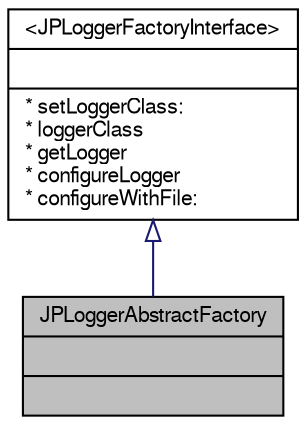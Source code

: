 digraph G
{
  edge [fontname="FreeSans",fontsize="10",labelfontname="FreeSans",labelfontsize="10"];
  node [fontname="FreeSans",fontsize="10",shape=record];
  Node1 [label="{JPLoggerAbstractFactory\n||}",height=0.2,width=0.4,color="black", fillcolor="grey75", style="filled" fontcolor="black"];
  Node2 -> Node1 [dir=back,color="midnightblue",fontsize="10",style="solid",arrowtail="empty",fontname="FreeSans"];
  Node2 [label="{\<JPLoggerFactoryInterface\>\n||* setLoggerClass:\l* loggerClass\l* getLogger\l* configureLogger\l* configureWithFile:\l}",height=0.2,width=0.4,color="black", fillcolor="white", style="filled",URL="$protocol_j_p_logger_factory_interface-p.html",tooltip="Missing Docs."];
}
